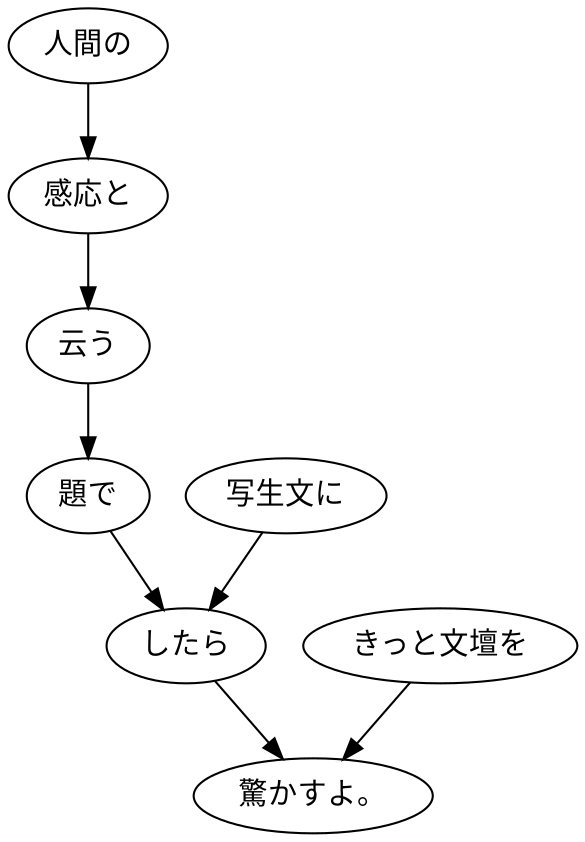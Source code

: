 digraph graph1150 {
	node0 [label="人間の"];
	node1 [label="感応と"];
	node2 [label="云う"];
	node3 [label="題で"];
	node4 [label="写生文に"];
	node5 [label="したら"];
	node6 [label="きっと文壇を"];
	node7 [label="驚かすよ。"];
	node0 -> node1;
	node1 -> node2;
	node2 -> node3;
	node3 -> node5;
	node4 -> node5;
	node5 -> node7;
	node6 -> node7;
}
